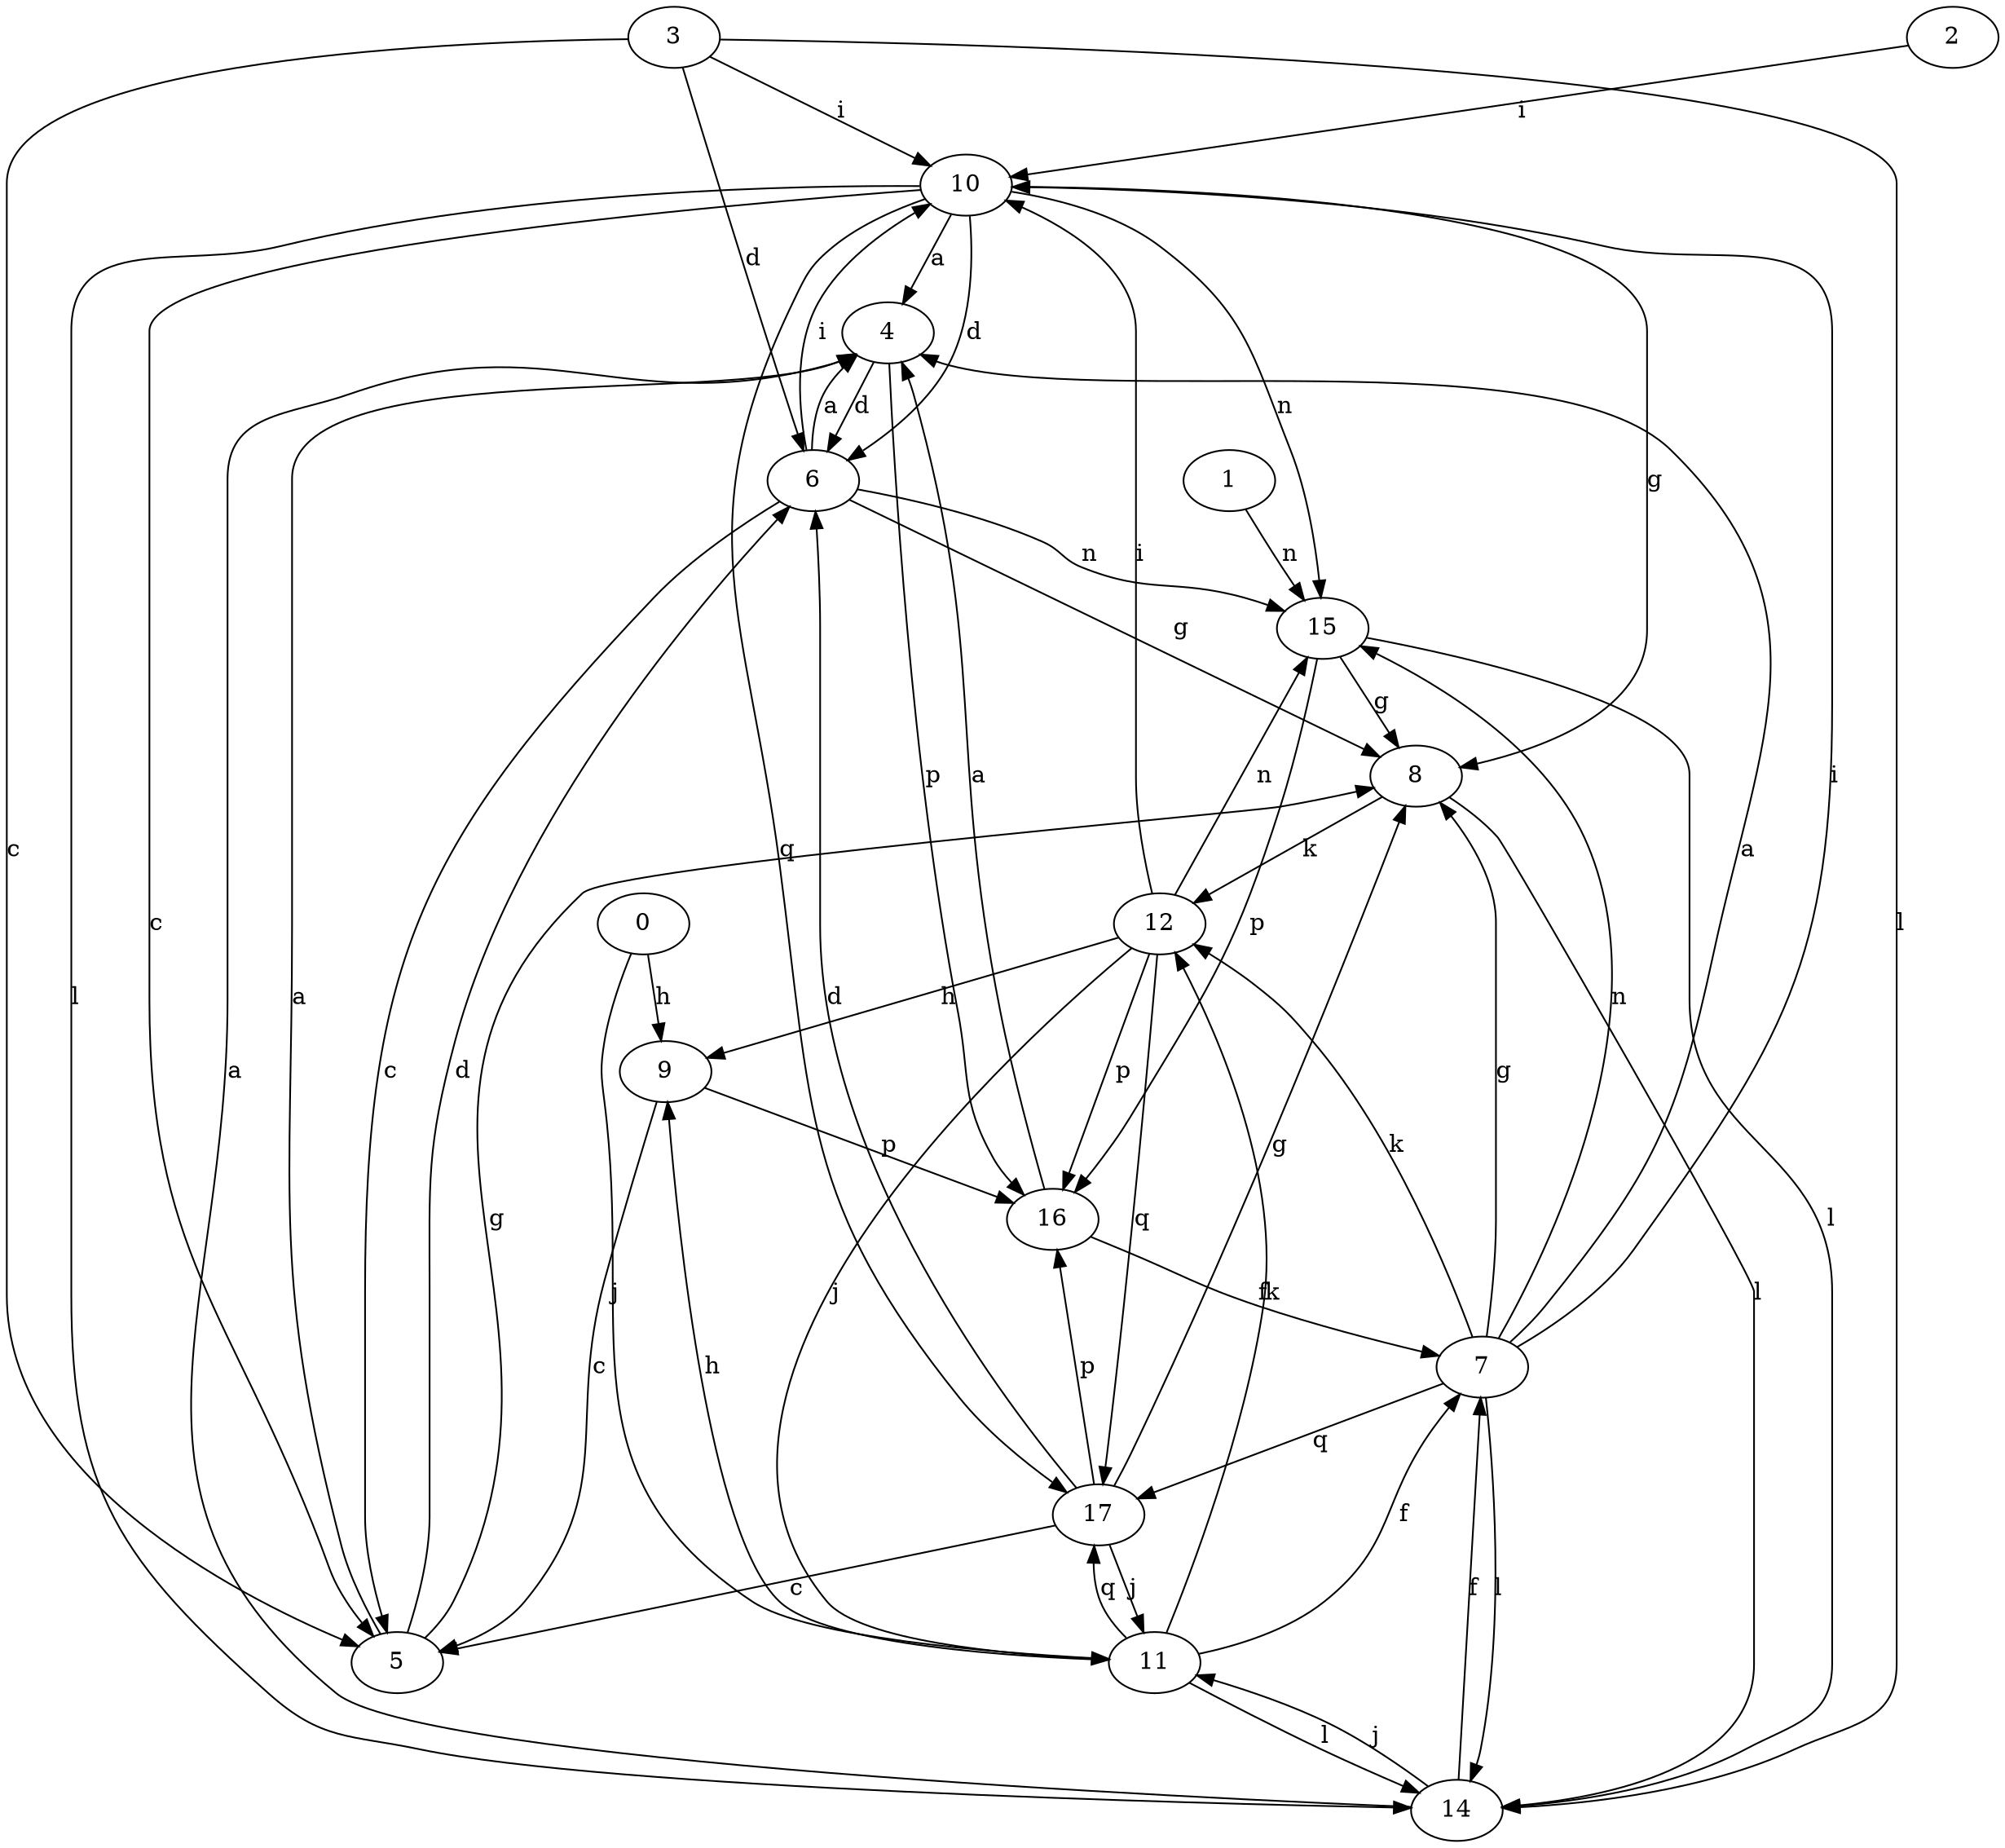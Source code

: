 strict digraph  {
2;
3;
4;
5;
6;
7;
0;
1;
8;
9;
10;
11;
12;
14;
15;
16;
17;
2 -> 10  [label=i];
3 -> 5  [label=c];
3 -> 6  [label=d];
3 -> 10  [label=i];
3 -> 14  [label=l];
4 -> 6  [label=d];
4 -> 16  [label=p];
5 -> 4  [label=a];
5 -> 6  [label=d];
5 -> 8  [label=g];
6 -> 4  [label=a];
6 -> 5  [label=c];
6 -> 8  [label=g];
6 -> 10  [label=i];
6 -> 15  [label=n];
7 -> 4  [label=a];
7 -> 8  [label=g];
7 -> 10  [label=i];
7 -> 12  [label=k];
7 -> 14  [label=l];
7 -> 15  [label=n];
7 -> 17  [label=q];
0 -> 9  [label=h];
0 -> 11  [label=j];
1 -> 15  [label=n];
8 -> 12  [label=k];
8 -> 14  [label=l];
9 -> 5  [label=c];
9 -> 16  [label=p];
10 -> 4  [label=a];
10 -> 5  [label=c];
10 -> 6  [label=d];
10 -> 8  [label=g];
10 -> 14  [label=l];
10 -> 15  [label=n];
10 -> 17  [label=q];
11 -> 7  [label=f];
11 -> 9  [label=h];
11 -> 12  [label=k];
11 -> 14  [label=l];
11 -> 17  [label=q];
12 -> 9  [label=h];
12 -> 10  [label=i];
12 -> 11  [label=j];
12 -> 15  [label=n];
12 -> 16  [label=p];
12 -> 17  [label=q];
14 -> 4  [label=a];
14 -> 7  [label=f];
14 -> 11  [label=j];
15 -> 8  [label=g];
15 -> 14  [label=l];
15 -> 16  [label=p];
16 -> 4  [label=a];
16 -> 7  [label=f];
17 -> 5  [label=c];
17 -> 6  [label=d];
17 -> 8  [label=g];
17 -> 11  [label=j];
17 -> 16  [label=p];
}
